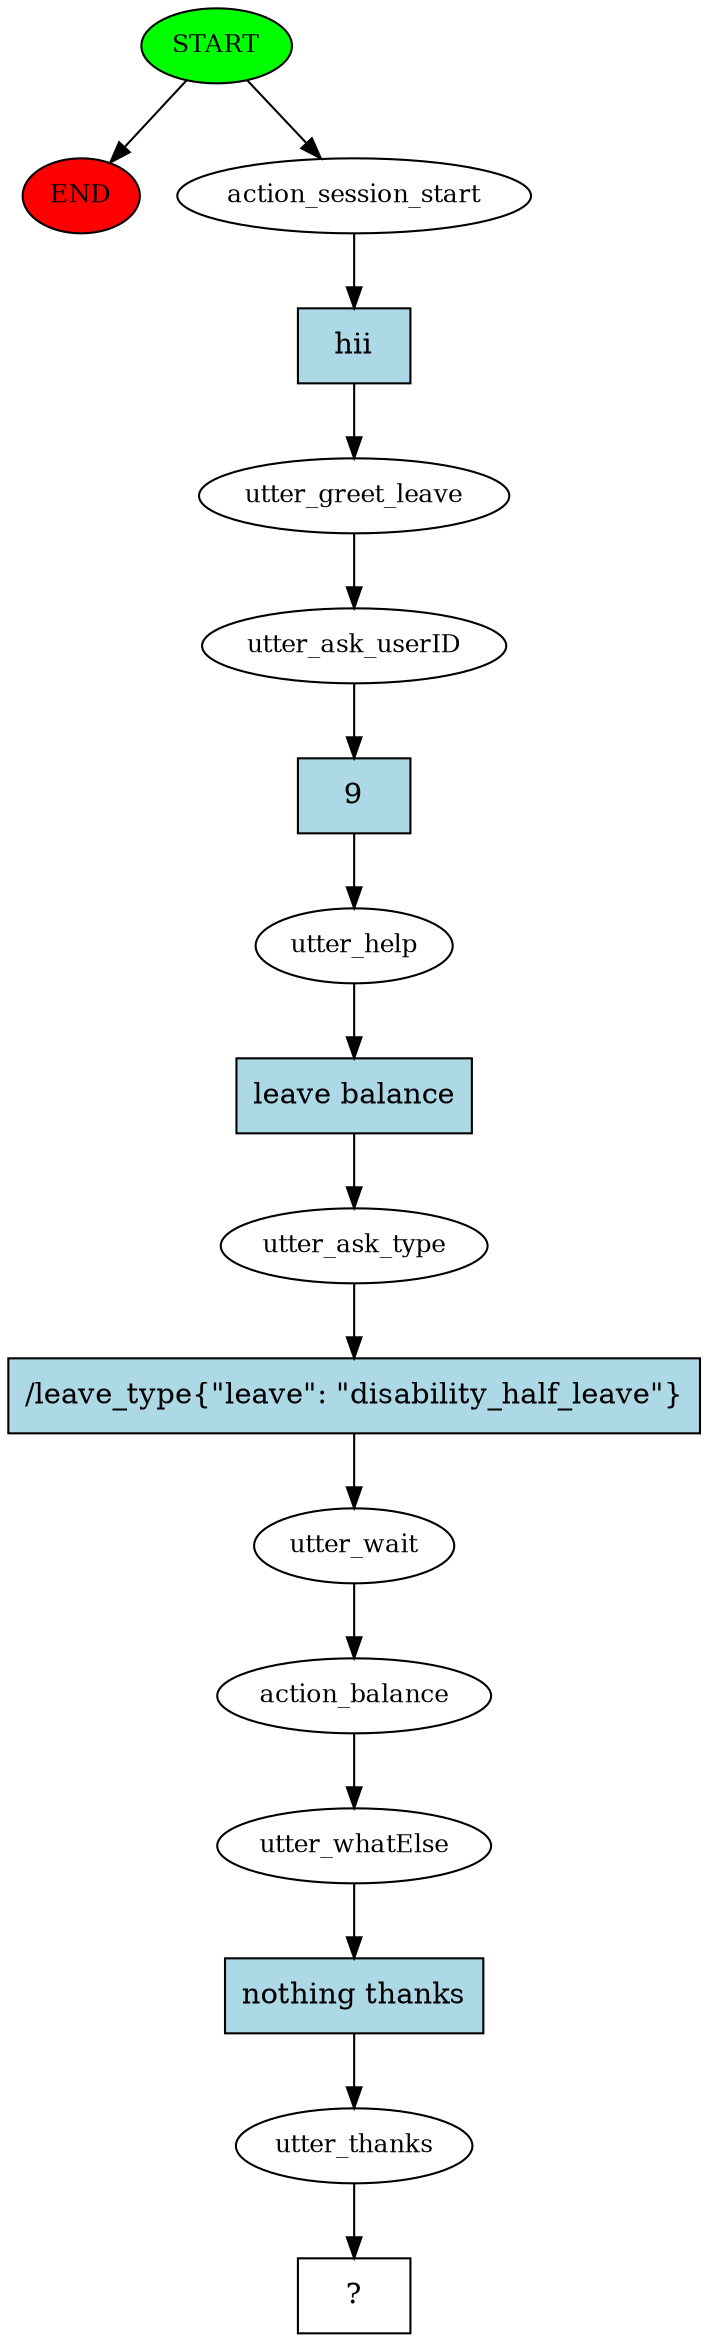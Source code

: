 digraph  {
0 [class="start active", fillcolor=green, fontsize=12, label=START, style=filled];
"-1" [class=end, fillcolor=red, fontsize=12, label=END, style=filled];
1 [class=active, fontsize=12, label=action_session_start];
2 [class=active, fontsize=12, label=utter_greet_leave];
3 [class=active, fontsize=12, label=utter_ask_userID];
4 [class=active, fontsize=12, label=utter_help];
5 [class=active, fontsize=12, label=utter_ask_type];
6 [class=active, fontsize=12, label=utter_wait];
7 [class=active, fontsize=12, label=action_balance];
8 [class=active, fontsize=12, label=utter_whatElse];
9 [class=active, fontsize=12, label=utter_thanks];
10 [class="intent dashed active", label="  ?  ", shape=rect];
11 [class="intent active", fillcolor=lightblue, label=hii, shape=rect, style=filled];
12 [class="intent active", fillcolor=lightblue, label=9, shape=rect, style=filled];
13 [class="intent active", fillcolor=lightblue, label="leave balance", shape=rect, style=filled];
14 [class="intent active", fillcolor=lightblue, label="/leave_type{\"leave\": \"disability_half_leave\"}", shape=rect, style=filled];
15 [class="intent active", fillcolor=lightblue, label="nothing thanks", shape=rect, style=filled];
0 -> "-1"  [class="", key=NONE, label=""];
0 -> 1  [class=active, key=NONE, label=""];
1 -> 11  [class=active, key=0];
2 -> 3  [class=active, key=NONE, label=""];
3 -> 12  [class=active, key=0];
4 -> 13  [class=active, key=0];
5 -> 14  [class=active, key=0];
6 -> 7  [class=active, key=NONE, label=""];
7 -> 8  [class=active, key=NONE, label=""];
8 -> 15  [class=active, key=0];
9 -> 10  [class=active, key=NONE, label=""];
11 -> 2  [class=active, key=0];
12 -> 4  [class=active, key=0];
13 -> 5  [class=active, key=0];
14 -> 6  [class=active, key=0];
15 -> 9  [class=active, key=0];
}
